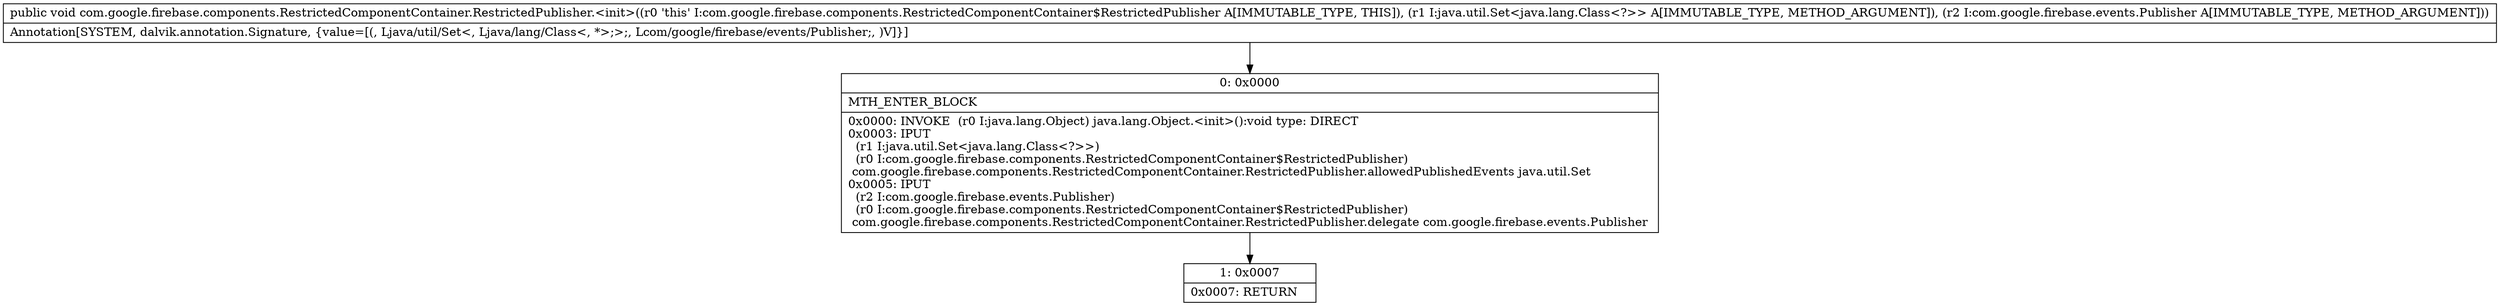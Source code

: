 digraph "CFG forcom.google.firebase.components.RestrictedComponentContainer.RestrictedPublisher.\<init\>(Ljava\/util\/Set;Lcom\/google\/firebase\/events\/Publisher;)V" {
Node_0 [shape=record,label="{0\:\ 0x0000|MTH_ENTER_BLOCK\l|0x0000: INVOKE  (r0 I:java.lang.Object) java.lang.Object.\<init\>():void type: DIRECT \l0x0003: IPUT  \l  (r1 I:java.util.Set\<java.lang.Class\<?\>\>)\l  (r0 I:com.google.firebase.components.RestrictedComponentContainer$RestrictedPublisher)\l com.google.firebase.components.RestrictedComponentContainer.RestrictedPublisher.allowedPublishedEvents java.util.Set \l0x0005: IPUT  \l  (r2 I:com.google.firebase.events.Publisher)\l  (r0 I:com.google.firebase.components.RestrictedComponentContainer$RestrictedPublisher)\l com.google.firebase.components.RestrictedComponentContainer.RestrictedPublisher.delegate com.google.firebase.events.Publisher \l}"];
Node_1 [shape=record,label="{1\:\ 0x0007|0x0007: RETURN   \l}"];
MethodNode[shape=record,label="{public void com.google.firebase.components.RestrictedComponentContainer.RestrictedPublisher.\<init\>((r0 'this' I:com.google.firebase.components.RestrictedComponentContainer$RestrictedPublisher A[IMMUTABLE_TYPE, THIS]), (r1 I:java.util.Set\<java.lang.Class\<?\>\> A[IMMUTABLE_TYPE, METHOD_ARGUMENT]), (r2 I:com.google.firebase.events.Publisher A[IMMUTABLE_TYPE, METHOD_ARGUMENT]))  | Annotation[SYSTEM, dalvik.annotation.Signature, \{value=[(, Ljava\/util\/Set\<, Ljava\/lang\/Class\<, *\>;\>;, Lcom\/google\/firebase\/events\/Publisher;, )V]\}]\l}"];
MethodNode -> Node_0;
Node_0 -> Node_1;
}

